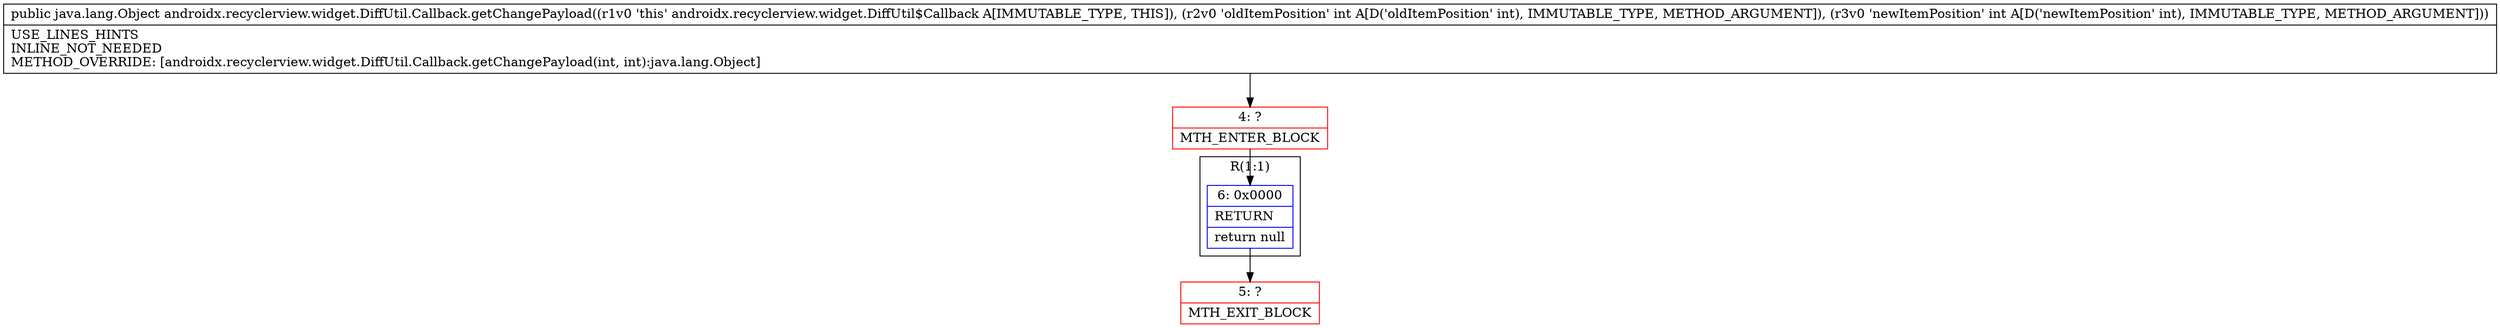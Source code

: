 digraph "CFG forandroidx.recyclerview.widget.DiffUtil.Callback.getChangePayload(II)Ljava\/lang\/Object;" {
subgraph cluster_Region_1365831416 {
label = "R(1:1)";
node [shape=record,color=blue];
Node_6 [shape=record,label="{6\:\ 0x0000|RETURN\l|return null\l}"];
}
Node_4 [shape=record,color=red,label="{4\:\ ?|MTH_ENTER_BLOCK\l}"];
Node_5 [shape=record,color=red,label="{5\:\ ?|MTH_EXIT_BLOCK\l}"];
MethodNode[shape=record,label="{public java.lang.Object androidx.recyclerview.widget.DiffUtil.Callback.getChangePayload((r1v0 'this' androidx.recyclerview.widget.DiffUtil$Callback A[IMMUTABLE_TYPE, THIS]), (r2v0 'oldItemPosition' int A[D('oldItemPosition' int), IMMUTABLE_TYPE, METHOD_ARGUMENT]), (r3v0 'newItemPosition' int A[D('newItemPosition' int), IMMUTABLE_TYPE, METHOD_ARGUMENT]))  | USE_LINES_HINTS\lINLINE_NOT_NEEDED\lMETHOD_OVERRIDE: [androidx.recyclerview.widget.DiffUtil.Callback.getChangePayload(int, int):java.lang.Object]\l}"];
MethodNode -> Node_4;Node_6 -> Node_5;
Node_4 -> Node_6;
}

